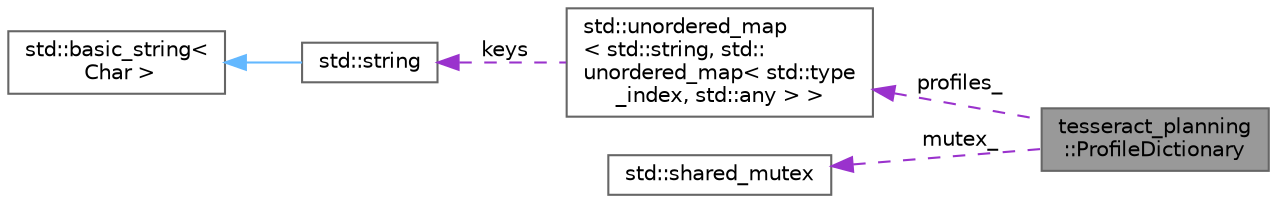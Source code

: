 digraph "tesseract_planning::ProfileDictionary"
{
 // LATEX_PDF_SIZE
  bgcolor="transparent";
  edge [fontname=Helvetica,fontsize=10,labelfontname=Helvetica,labelfontsize=10];
  node [fontname=Helvetica,fontsize=10,shape=box,height=0.2,width=0.4];
  rankdir="LR";
  Node1 [label="tesseract_planning\l::ProfileDictionary",height=0.2,width=0.4,color="gray40", fillcolor="grey60", style="filled", fontcolor="black",tooltip="This class is used to store profiles for motion planning and process planning."];
  Node2 -> Node1 [dir="back",color="darkorchid3",style="dashed",label=" profiles_" ];
  Node2 [label="std::unordered_map\l\< std::string, std::\lunordered_map\< std::type\l_index, std::any \> \>",height=0.2,width=0.4,color="gray40", fillcolor="white", style="filled",tooltip=" "];
  Node3 -> Node2 [dir="back",color="darkorchid3",style="dashed",label=" keys" ];
  Node3 [label="std::string",height=0.2,width=0.4,color="gray40", fillcolor="white", style="filled",tooltip=" "];
  Node4 -> Node3 [dir="back",color="steelblue1",style="solid"];
  Node4 [label="std::basic_string\<\l Char \>",height=0.2,width=0.4,color="gray40", fillcolor="white", style="filled",tooltip=" "];
  Node5 -> Node1 [dir="back",color="darkorchid3",style="dashed",label=" mutex_" ];
  Node5 [label="std::shared_mutex",height=0.2,width=0.4,color="gray40", fillcolor="white", style="filled",tooltip=" "];
}
